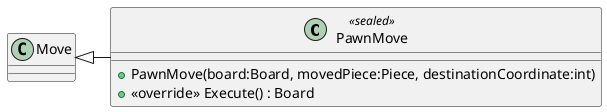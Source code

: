 @startuml
class PawnMove <<sealed>> {
    + PawnMove(board:Board, movedPiece:Piece, destinationCoordinate:int)
    + <<override>> Execute() : Board
}
Move <|- PawnMove
@enduml
